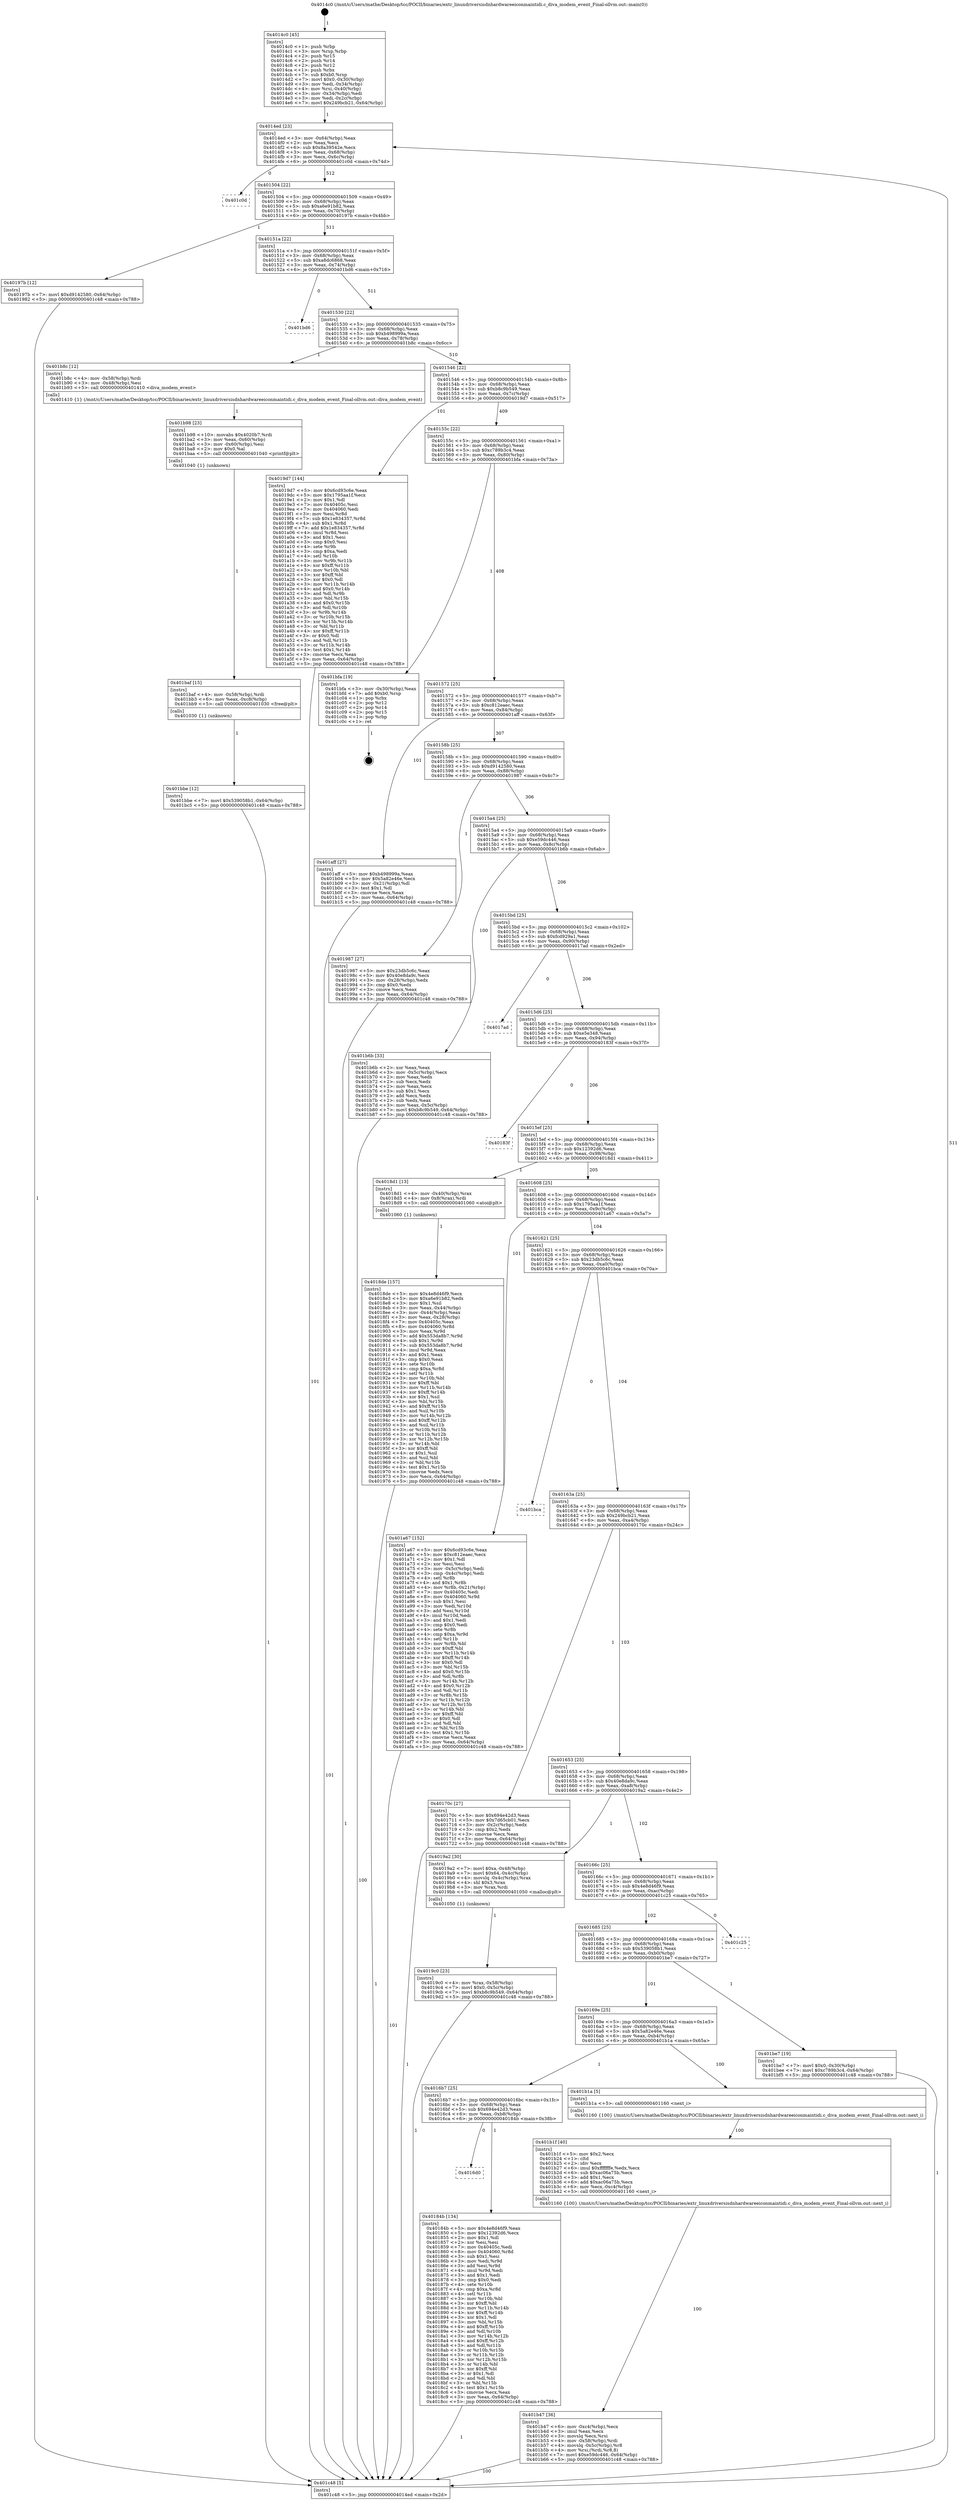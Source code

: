 digraph "0x4014c0" {
  label = "0x4014c0 (/mnt/c/Users/mathe/Desktop/tcc/POCII/binaries/extr_linuxdriversisdnhardwareeiconmaintidi.c_diva_modem_event_Final-ollvm.out::main(0))"
  labelloc = "t"
  node[shape=record]

  Entry [label="",width=0.3,height=0.3,shape=circle,fillcolor=black,style=filled]
  "0x4014ed" [label="{
     0x4014ed [23]\l
     | [instrs]\l
     &nbsp;&nbsp;0x4014ed \<+3\>: mov -0x64(%rbp),%eax\l
     &nbsp;&nbsp;0x4014f0 \<+2\>: mov %eax,%ecx\l
     &nbsp;&nbsp;0x4014f2 \<+6\>: sub $0x8a39542e,%ecx\l
     &nbsp;&nbsp;0x4014f8 \<+3\>: mov %eax,-0x68(%rbp)\l
     &nbsp;&nbsp;0x4014fb \<+3\>: mov %ecx,-0x6c(%rbp)\l
     &nbsp;&nbsp;0x4014fe \<+6\>: je 0000000000401c0d \<main+0x74d\>\l
  }"]
  "0x401c0d" [label="{
     0x401c0d\l
  }", style=dashed]
  "0x401504" [label="{
     0x401504 [22]\l
     | [instrs]\l
     &nbsp;&nbsp;0x401504 \<+5\>: jmp 0000000000401509 \<main+0x49\>\l
     &nbsp;&nbsp;0x401509 \<+3\>: mov -0x68(%rbp),%eax\l
     &nbsp;&nbsp;0x40150c \<+5\>: sub $0xa6e91b82,%eax\l
     &nbsp;&nbsp;0x401511 \<+3\>: mov %eax,-0x70(%rbp)\l
     &nbsp;&nbsp;0x401514 \<+6\>: je 000000000040197b \<main+0x4bb\>\l
  }"]
  Exit [label="",width=0.3,height=0.3,shape=circle,fillcolor=black,style=filled,peripheries=2]
  "0x40197b" [label="{
     0x40197b [12]\l
     | [instrs]\l
     &nbsp;&nbsp;0x40197b \<+7\>: movl $0xd9142580,-0x64(%rbp)\l
     &nbsp;&nbsp;0x401982 \<+5\>: jmp 0000000000401c48 \<main+0x788\>\l
  }"]
  "0x40151a" [label="{
     0x40151a [22]\l
     | [instrs]\l
     &nbsp;&nbsp;0x40151a \<+5\>: jmp 000000000040151f \<main+0x5f\>\l
     &nbsp;&nbsp;0x40151f \<+3\>: mov -0x68(%rbp),%eax\l
     &nbsp;&nbsp;0x401522 \<+5\>: sub $0xa8dc6868,%eax\l
     &nbsp;&nbsp;0x401527 \<+3\>: mov %eax,-0x74(%rbp)\l
     &nbsp;&nbsp;0x40152a \<+6\>: je 0000000000401bd6 \<main+0x716\>\l
  }"]
  "0x401bbe" [label="{
     0x401bbe [12]\l
     | [instrs]\l
     &nbsp;&nbsp;0x401bbe \<+7\>: movl $0x539058b1,-0x64(%rbp)\l
     &nbsp;&nbsp;0x401bc5 \<+5\>: jmp 0000000000401c48 \<main+0x788\>\l
  }"]
  "0x401bd6" [label="{
     0x401bd6\l
  }", style=dashed]
  "0x401530" [label="{
     0x401530 [22]\l
     | [instrs]\l
     &nbsp;&nbsp;0x401530 \<+5\>: jmp 0000000000401535 \<main+0x75\>\l
     &nbsp;&nbsp;0x401535 \<+3\>: mov -0x68(%rbp),%eax\l
     &nbsp;&nbsp;0x401538 \<+5\>: sub $0xb498999a,%eax\l
     &nbsp;&nbsp;0x40153d \<+3\>: mov %eax,-0x78(%rbp)\l
     &nbsp;&nbsp;0x401540 \<+6\>: je 0000000000401b8c \<main+0x6cc\>\l
  }"]
  "0x401baf" [label="{
     0x401baf [15]\l
     | [instrs]\l
     &nbsp;&nbsp;0x401baf \<+4\>: mov -0x58(%rbp),%rdi\l
     &nbsp;&nbsp;0x401bb3 \<+6\>: mov %eax,-0xc8(%rbp)\l
     &nbsp;&nbsp;0x401bb9 \<+5\>: call 0000000000401030 \<free@plt\>\l
     | [calls]\l
     &nbsp;&nbsp;0x401030 \{1\} (unknown)\l
  }"]
  "0x401b8c" [label="{
     0x401b8c [12]\l
     | [instrs]\l
     &nbsp;&nbsp;0x401b8c \<+4\>: mov -0x58(%rbp),%rdi\l
     &nbsp;&nbsp;0x401b90 \<+3\>: mov -0x48(%rbp),%esi\l
     &nbsp;&nbsp;0x401b93 \<+5\>: call 0000000000401410 \<diva_modem_event\>\l
     | [calls]\l
     &nbsp;&nbsp;0x401410 \{1\} (/mnt/c/Users/mathe/Desktop/tcc/POCII/binaries/extr_linuxdriversisdnhardwareeiconmaintidi.c_diva_modem_event_Final-ollvm.out::diva_modem_event)\l
  }"]
  "0x401546" [label="{
     0x401546 [22]\l
     | [instrs]\l
     &nbsp;&nbsp;0x401546 \<+5\>: jmp 000000000040154b \<main+0x8b\>\l
     &nbsp;&nbsp;0x40154b \<+3\>: mov -0x68(%rbp),%eax\l
     &nbsp;&nbsp;0x40154e \<+5\>: sub $0xb8c9b549,%eax\l
     &nbsp;&nbsp;0x401553 \<+3\>: mov %eax,-0x7c(%rbp)\l
     &nbsp;&nbsp;0x401556 \<+6\>: je 00000000004019d7 \<main+0x517\>\l
  }"]
  "0x401b98" [label="{
     0x401b98 [23]\l
     | [instrs]\l
     &nbsp;&nbsp;0x401b98 \<+10\>: movabs $0x4020b7,%rdi\l
     &nbsp;&nbsp;0x401ba2 \<+3\>: mov %eax,-0x60(%rbp)\l
     &nbsp;&nbsp;0x401ba5 \<+3\>: mov -0x60(%rbp),%esi\l
     &nbsp;&nbsp;0x401ba8 \<+2\>: mov $0x0,%al\l
     &nbsp;&nbsp;0x401baa \<+5\>: call 0000000000401040 \<printf@plt\>\l
     | [calls]\l
     &nbsp;&nbsp;0x401040 \{1\} (unknown)\l
  }"]
  "0x4019d7" [label="{
     0x4019d7 [144]\l
     | [instrs]\l
     &nbsp;&nbsp;0x4019d7 \<+5\>: mov $0x6cd93c6e,%eax\l
     &nbsp;&nbsp;0x4019dc \<+5\>: mov $0x1795aa1f,%ecx\l
     &nbsp;&nbsp;0x4019e1 \<+2\>: mov $0x1,%dl\l
     &nbsp;&nbsp;0x4019e3 \<+7\>: mov 0x40405c,%esi\l
     &nbsp;&nbsp;0x4019ea \<+7\>: mov 0x404060,%edi\l
     &nbsp;&nbsp;0x4019f1 \<+3\>: mov %esi,%r8d\l
     &nbsp;&nbsp;0x4019f4 \<+7\>: sub $0x1e834357,%r8d\l
     &nbsp;&nbsp;0x4019fb \<+4\>: sub $0x1,%r8d\l
     &nbsp;&nbsp;0x4019ff \<+7\>: add $0x1e834357,%r8d\l
     &nbsp;&nbsp;0x401a06 \<+4\>: imul %r8d,%esi\l
     &nbsp;&nbsp;0x401a0a \<+3\>: and $0x1,%esi\l
     &nbsp;&nbsp;0x401a0d \<+3\>: cmp $0x0,%esi\l
     &nbsp;&nbsp;0x401a10 \<+4\>: sete %r9b\l
     &nbsp;&nbsp;0x401a14 \<+3\>: cmp $0xa,%edi\l
     &nbsp;&nbsp;0x401a17 \<+4\>: setl %r10b\l
     &nbsp;&nbsp;0x401a1b \<+3\>: mov %r9b,%r11b\l
     &nbsp;&nbsp;0x401a1e \<+4\>: xor $0xff,%r11b\l
     &nbsp;&nbsp;0x401a22 \<+3\>: mov %r10b,%bl\l
     &nbsp;&nbsp;0x401a25 \<+3\>: xor $0xff,%bl\l
     &nbsp;&nbsp;0x401a28 \<+3\>: xor $0x0,%dl\l
     &nbsp;&nbsp;0x401a2b \<+3\>: mov %r11b,%r14b\l
     &nbsp;&nbsp;0x401a2e \<+4\>: and $0x0,%r14b\l
     &nbsp;&nbsp;0x401a32 \<+3\>: and %dl,%r9b\l
     &nbsp;&nbsp;0x401a35 \<+3\>: mov %bl,%r15b\l
     &nbsp;&nbsp;0x401a38 \<+4\>: and $0x0,%r15b\l
     &nbsp;&nbsp;0x401a3c \<+3\>: and %dl,%r10b\l
     &nbsp;&nbsp;0x401a3f \<+3\>: or %r9b,%r14b\l
     &nbsp;&nbsp;0x401a42 \<+3\>: or %r10b,%r15b\l
     &nbsp;&nbsp;0x401a45 \<+3\>: xor %r15b,%r14b\l
     &nbsp;&nbsp;0x401a48 \<+3\>: or %bl,%r11b\l
     &nbsp;&nbsp;0x401a4b \<+4\>: xor $0xff,%r11b\l
     &nbsp;&nbsp;0x401a4f \<+3\>: or $0x0,%dl\l
     &nbsp;&nbsp;0x401a52 \<+3\>: and %dl,%r11b\l
     &nbsp;&nbsp;0x401a55 \<+3\>: or %r11b,%r14b\l
     &nbsp;&nbsp;0x401a58 \<+4\>: test $0x1,%r14b\l
     &nbsp;&nbsp;0x401a5c \<+3\>: cmovne %ecx,%eax\l
     &nbsp;&nbsp;0x401a5f \<+3\>: mov %eax,-0x64(%rbp)\l
     &nbsp;&nbsp;0x401a62 \<+5\>: jmp 0000000000401c48 \<main+0x788\>\l
  }"]
  "0x40155c" [label="{
     0x40155c [22]\l
     | [instrs]\l
     &nbsp;&nbsp;0x40155c \<+5\>: jmp 0000000000401561 \<main+0xa1\>\l
     &nbsp;&nbsp;0x401561 \<+3\>: mov -0x68(%rbp),%eax\l
     &nbsp;&nbsp;0x401564 \<+5\>: sub $0xc789b3c4,%eax\l
     &nbsp;&nbsp;0x401569 \<+3\>: mov %eax,-0x80(%rbp)\l
     &nbsp;&nbsp;0x40156c \<+6\>: je 0000000000401bfa \<main+0x73a\>\l
  }"]
  "0x401b47" [label="{
     0x401b47 [36]\l
     | [instrs]\l
     &nbsp;&nbsp;0x401b47 \<+6\>: mov -0xc4(%rbp),%ecx\l
     &nbsp;&nbsp;0x401b4d \<+3\>: imul %eax,%ecx\l
     &nbsp;&nbsp;0x401b50 \<+3\>: movslq %ecx,%rsi\l
     &nbsp;&nbsp;0x401b53 \<+4\>: mov -0x58(%rbp),%rdi\l
     &nbsp;&nbsp;0x401b57 \<+4\>: movslq -0x5c(%rbp),%r8\l
     &nbsp;&nbsp;0x401b5b \<+4\>: mov %rsi,(%rdi,%r8,8)\l
     &nbsp;&nbsp;0x401b5f \<+7\>: movl $0xe59dc446,-0x64(%rbp)\l
     &nbsp;&nbsp;0x401b66 \<+5\>: jmp 0000000000401c48 \<main+0x788\>\l
  }"]
  "0x401bfa" [label="{
     0x401bfa [19]\l
     | [instrs]\l
     &nbsp;&nbsp;0x401bfa \<+3\>: mov -0x30(%rbp),%eax\l
     &nbsp;&nbsp;0x401bfd \<+7\>: add $0xb0,%rsp\l
     &nbsp;&nbsp;0x401c04 \<+1\>: pop %rbx\l
     &nbsp;&nbsp;0x401c05 \<+2\>: pop %r12\l
     &nbsp;&nbsp;0x401c07 \<+2\>: pop %r14\l
     &nbsp;&nbsp;0x401c09 \<+2\>: pop %r15\l
     &nbsp;&nbsp;0x401c0b \<+1\>: pop %rbp\l
     &nbsp;&nbsp;0x401c0c \<+1\>: ret\l
  }"]
  "0x401572" [label="{
     0x401572 [25]\l
     | [instrs]\l
     &nbsp;&nbsp;0x401572 \<+5\>: jmp 0000000000401577 \<main+0xb7\>\l
     &nbsp;&nbsp;0x401577 \<+3\>: mov -0x68(%rbp),%eax\l
     &nbsp;&nbsp;0x40157a \<+5\>: sub $0xc812eaec,%eax\l
     &nbsp;&nbsp;0x40157f \<+6\>: mov %eax,-0x84(%rbp)\l
     &nbsp;&nbsp;0x401585 \<+6\>: je 0000000000401aff \<main+0x63f\>\l
  }"]
  "0x401b1f" [label="{
     0x401b1f [40]\l
     | [instrs]\l
     &nbsp;&nbsp;0x401b1f \<+5\>: mov $0x2,%ecx\l
     &nbsp;&nbsp;0x401b24 \<+1\>: cltd\l
     &nbsp;&nbsp;0x401b25 \<+2\>: idiv %ecx\l
     &nbsp;&nbsp;0x401b27 \<+6\>: imul $0xfffffffe,%edx,%ecx\l
     &nbsp;&nbsp;0x401b2d \<+6\>: sub $0xac06a75b,%ecx\l
     &nbsp;&nbsp;0x401b33 \<+3\>: add $0x1,%ecx\l
     &nbsp;&nbsp;0x401b36 \<+6\>: add $0xac06a75b,%ecx\l
     &nbsp;&nbsp;0x401b3c \<+6\>: mov %ecx,-0xc4(%rbp)\l
     &nbsp;&nbsp;0x401b42 \<+5\>: call 0000000000401160 \<next_i\>\l
     | [calls]\l
     &nbsp;&nbsp;0x401160 \{100\} (/mnt/c/Users/mathe/Desktop/tcc/POCII/binaries/extr_linuxdriversisdnhardwareeiconmaintidi.c_diva_modem_event_Final-ollvm.out::next_i)\l
  }"]
  "0x401aff" [label="{
     0x401aff [27]\l
     | [instrs]\l
     &nbsp;&nbsp;0x401aff \<+5\>: mov $0xb498999a,%eax\l
     &nbsp;&nbsp;0x401b04 \<+5\>: mov $0x5a82e46e,%ecx\l
     &nbsp;&nbsp;0x401b09 \<+3\>: mov -0x21(%rbp),%dl\l
     &nbsp;&nbsp;0x401b0c \<+3\>: test $0x1,%dl\l
     &nbsp;&nbsp;0x401b0f \<+3\>: cmovne %ecx,%eax\l
     &nbsp;&nbsp;0x401b12 \<+3\>: mov %eax,-0x64(%rbp)\l
     &nbsp;&nbsp;0x401b15 \<+5\>: jmp 0000000000401c48 \<main+0x788\>\l
  }"]
  "0x40158b" [label="{
     0x40158b [25]\l
     | [instrs]\l
     &nbsp;&nbsp;0x40158b \<+5\>: jmp 0000000000401590 \<main+0xd0\>\l
     &nbsp;&nbsp;0x401590 \<+3\>: mov -0x68(%rbp),%eax\l
     &nbsp;&nbsp;0x401593 \<+5\>: sub $0xd9142580,%eax\l
     &nbsp;&nbsp;0x401598 \<+6\>: mov %eax,-0x88(%rbp)\l
     &nbsp;&nbsp;0x40159e \<+6\>: je 0000000000401987 \<main+0x4c7\>\l
  }"]
  "0x4019c0" [label="{
     0x4019c0 [23]\l
     | [instrs]\l
     &nbsp;&nbsp;0x4019c0 \<+4\>: mov %rax,-0x58(%rbp)\l
     &nbsp;&nbsp;0x4019c4 \<+7\>: movl $0x0,-0x5c(%rbp)\l
     &nbsp;&nbsp;0x4019cb \<+7\>: movl $0xb8c9b549,-0x64(%rbp)\l
     &nbsp;&nbsp;0x4019d2 \<+5\>: jmp 0000000000401c48 \<main+0x788\>\l
  }"]
  "0x401987" [label="{
     0x401987 [27]\l
     | [instrs]\l
     &nbsp;&nbsp;0x401987 \<+5\>: mov $0x23db5c6c,%eax\l
     &nbsp;&nbsp;0x40198c \<+5\>: mov $0x40e8da9c,%ecx\l
     &nbsp;&nbsp;0x401991 \<+3\>: mov -0x28(%rbp),%edx\l
     &nbsp;&nbsp;0x401994 \<+3\>: cmp $0x0,%edx\l
     &nbsp;&nbsp;0x401997 \<+3\>: cmove %ecx,%eax\l
     &nbsp;&nbsp;0x40199a \<+3\>: mov %eax,-0x64(%rbp)\l
     &nbsp;&nbsp;0x40199d \<+5\>: jmp 0000000000401c48 \<main+0x788\>\l
  }"]
  "0x4015a4" [label="{
     0x4015a4 [25]\l
     | [instrs]\l
     &nbsp;&nbsp;0x4015a4 \<+5\>: jmp 00000000004015a9 \<main+0xe9\>\l
     &nbsp;&nbsp;0x4015a9 \<+3\>: mov -0x68(%rbp),%eax\l
     &nbsp;&nbsp;0x4015ac \<+5\>: sub $0xe59dc446,%eax\l
     &nbsp;&nbsp;0x4015b1 \<+6\>: mov %eax,-0x8c(%rbp)\l
     &nbsp;&nbsp;0x4015b7 \<+6\>: je 0000000000401b6b \<main+0x6ab\>\l
  }"]
  "0x4018de" [label="{
     0x4018de [157]\l
     | [instrs]\l
     &nbsp;&nbsp;0x4018de \<+5\>: mov $0x4e8d46f9,%ecx\l
     &nbsp;&nbsp;0x4018e3 \<+5\>: mov $0xa6e91b82,%edx\l
     &nbsp;&nbsp;0x4018e8 \<+3\>: mov $0x1,%sil\l
     &nbsp;&nbsp;0x4018eb \<+3\>: mov %eax,-0x44(%rbp)\l
     &nbsp;&nbsp;0x4018ee \<+3\>: mov -0x44(%rbp),%eax\l
     &nbsp;&nbsp;0x4018f1 \<+3\>: mov %eax,-0x28(%rbp)\l
     &nbsp;&nbsp;0x4018f4 \<+7\>: mov 0x40405c,%eax\l
     &nbsp;&nbsp;0x4018fb \<+8\>: mov 0x404060,%r8d\l
     &nbsp;&nbsp;0x401903 \<+3\>: mov %eax,%r9d\l
     &nbsp;&nbsp;0x401906 \<+7\>: add $0x553da8b7,%r9d\l
     &nbsp;&nbsp;0x40190d \<+4\>: sub $0x1,%r9d\l
     &nbsp;&nbsp;0x401911 \<+7\>: sub $0x553da8b7,%r9d\l
     &nbsp;&nbsp;0x401918 \<+4\>: imul %r9d,%eax\l
     &nbsp;&nbsp;0x40191c \<+3\>: and $0x1,%eax\l
     &nbsp;&nbsp;0x40191f \<+3\>: cmp $0x0,%eax\l
     &nbsp;&nbsp;0x401922 \<+4\>: sete %r10b\l
     &nbsp;&nbsp;0x401926 \<+4\>: cmp $0xa,%r8d\l
     &nbsp;&nbsp;0x40192a \<+4\>: setl %r11b\l
     &nbsp;&nbsp;0x40192e \<+3\>: mov %r10b,%bl\l
     &nbsp;&nbsp;0x401931 \<+3\>: xor $0xff,%bl\l
     &nbsp;&nbsp;0x401934 \<+3\>: mov %r11b,%r14b\l
     &nbsp;&nbsp;0x401937 \<+4\>: xor $0xff,%r14b\l
     &nbsp;&nbsp;0x40193b \<+4\>: xor $0x1,%sil\l
     &nbsp;&nbsp;0x40193f \<+3\>: mov %bl,%r15b\l
     &nbsp;&nbsp;0x401942 \<+4\>: and $0xff,%r15b\l
     &nbsp;&nbsp;0x401946 \<+3\>: and %sil,%r10b\l
     &nbsp;&nbsp;0x401949 \<+3\>: mov %r14b,%r12b\l
     &nbsp;&nbsp;0x40194c \<+4\>: and $0xff,%r12b\l
     &nbsp;&nbsp;0x401950 \<+3\>: and %sil,%r11b\l
     &nbsp;&nbsp;0x401953 \<+3\>: or %r10b,%r15b\l
     &nbsp;&nbsp;0x401956 \<+3\>: or %r11b,%r12b\l
     &nbsp;&nbsp;0x401959 \<+3\>: xor %r12b,%r15b\l
     &nbsp;&nbsp;0x40195c \<+3\>: or %r14b,%bl\l
     &nbsp;&nbsp;0x40195f \<+3\>: xor $0xff,%bl\l
     &nbsp;&nbsp;0x401962 \<+4\>: or $0x1,%sil\l
     &nbsp;&nbsp;0x401966 \<+3\>: and %sil,%bl\l
     &nbsp;&nbsp;0x401969 \<+3\>: or %bl,%r15b\l
     &nbsp;&nbsp;0x40196c \<+4\>: test $0x1,%r15b\l
     &nbsp;&nbsp;0x401970 \<+3\>: cmovne %edx,%ecx\l
     &nbsp;&nbsp;0x401973 \<+3\>: mov %ecx,-0x64(%rbp)\l
     &nbsp;&nbsp;0x401976 \<+5\>: jmp 0000000000401c48 \<main+0x788\>\l
  }"]
  "0x401b6b" [label="{
     0x401b6b [33]\l
     | [instrs]\l
     &nbsp;&nbsp;0x401b6b \<+2\>: xor %eax,%eax\l
     &nbsp;&nbsp;0x401b6d \<+3\>: mov -0x5c(%rbp),%ecx\l
     &nbsp;&nbsp;0x401b70 \<+2\>: mov %eax,%edx\l
     &nbsp;&nbsp;0x401b72 \<+2\>: sub %ecx,%edx\l
     &nbsp;&nbsp;0x401b74 \<+2\>: mov %eax,%ecx\l
     &nbsp;&nbsp;0x401b76 \<+3\>: sub $0x1,%ecx\l
     &nbsp;&nbsp;0x401b79 \<+2\>: add %ecx,%edx\l
     &nbsp;&nbsp;0x401b7b \<+2\>: sub %edx,%eax\l
     &nbsp;&nbsp;0x401b7d \<+3\>: mov %eax,-0x5c(%rbp)\l
     &nbsp;&nbsp;0x401b80 \<+7\>: movl $0xb8c9b549,-0x64(%rbp)\l
     &nbsp;&nbsp;0x401b87 \<+5\>: jmp 0000000000401c48 \<main+0x788\>\l
  }"]
  "0x4015bd" [label="{
     0x4015bd [25]\l
     | [instrs]\l
     &nbsp;&nbsp;0x4015bd \<+5\>: jmp 00000000004015c2 \<main+0x102\>\l
     &nbsp;&nbsp;0x4015c2 \<+3\>: mov -0x68(%rbp),%eax\l
     &nbsp;&nbsp;0x4015c5 \<+5\>: sub $0xfcd929a1,%eax\l
     &nbsp;&nbsp;0x4015ca \<+6\>: mov %eax,-0x90(%rbp)\l
     &nbsp;&nbsp;0x4015d0 \<+6\>: je 00000000004017ad \<main+0x2ed\>\l
  }"]
  "0x4016d0" [label="{
     0x4016d0\l
  }", style=dashed]
  "0x4017ad" [label="{
     0x4017ad\l
  }", style=dashed]
  "0x4015d6" [label="{
     0x4015d6 [25]\l
     | [instrs]\l
     &nbsp;&nbsp;0x4015d6 \<+5\>: jmp 00000000004015db \<main+0x11b\>\l
     &nbsp;&nbsp;0x4015db \<+3\>: mov -0x68(%rbp),%eax\l
     &nbsp;&nbsp;0x4015de \<+5\>: sub $0xe5e348,%eax\l
     &nbsp;&nbsp;0x4015e3 \<+6\>: mov %eax,-0x94(%rbp)\l
     &nbsp;&nbsp;0x4015e9 \<+6\>: je 000000000040183f \<main+0x37f\>\l
  }"]
  "0x40184b" [label="{
     0x40184b [134]\l
     | [instrs]\l
     &nbsp;&nbsp;0x40184b \<+5\>: mov $0x4e8d46f9,%eax\l
     &nbsp;&nbsp;0x401850 \<+5\>: mov $0x12392d6,%ecx\l
     &nbsp;&nbsp;0x401855 \<+2\>: mov $0x1,%dl\l
     &nbsp;&nbsp;0x401857 \<+2\>: xor %esi,%esi\l
     &nbsp;&nbsp;0x401859 \<+7\>: mov 0x40405c,%edi\l
     &nbsp;&nbsp;0x401860 \<+8\>: mov 0x404060,%r8d\l
     &nbsp;&nbsp;0x401868 \<+3\>: sub $0x1,%esi\l
     &nbsp;&nbsp;0x40186b \<+3\>: mov %edi,%r9d\l
     &nbsp;&nbsp;0x40186e \<+3\>: add %esi,%r9d\l
     &nbsp;&nbsp;0x401871 \<+4\>: imul %r9d,%edi\l
     &nbsp;&nbsp;0x401875 \<+3\>: and $0x1,%edi\l
     &nbsp;&nbsp;0x401878 \<+3\>: cmp $0x0,%edi\l
     &nbsp;&nbsp;0x40187b \<+4\>: sete %r10b\l
     &nbsp;&nbsp;0x40187f \<+4\>: cmp $0xa,%r8d\l
     &nbsp;&nbsp;0x401883 \<+4\>: setl %r11b\l
     &nbsp;&nbsp;0x401887 \<+3\>: mov %r10b,%bl\l
     &nbsp;&nbsp;0x40188a \<+3\>: xor $0xff,%bl\l
     &nbsp;&nbsp;0x40188d \<+3\>: mov %r11b,%r14b\l
     &nbsp;&nbsp;0x401890 \<+4\>: xor $0xff,%r14b\l
     &nbsp;&nbsp;0x401894 \<+3\>: xor $0x1,%dl\l
     &nbsp;&nbsp;0x401897 \<+3\>: mov %bl,%r15b\l
     &nbsp;&nbsp;0x40189a \<+4\>: and $0xff,%r15b\l
     &nbsp;&nbsp;0x40189e \<+3\>: and %dl,%r10b\l
     &nbsp;&nbsp;0x4018a1 \<+3\>: mov %r14b,%r12b\l
     &nbsp;&nbsp;0x4018a4 \<+4\>: and $0xff,%r12b\l
     &nbsp;&nbsp;0x4018a8 \<+3\>: and %dl,%r11b\l
     &nbsp;&nbsp;0x4018ab \<+3\>: or %r10b,%r15b\l
     &nbsp;&nbsp;0x4018ae \<+3\>: or %r11b,%r12b\l
     &nbsp;&nbsp;0x4018b1 \<+3\>: xor %r12b,%r15b\l
     &nbsp;&nbsp;0x4018b4 \<+3\>: or %r14b,%bl\l
     &nbsp;&nbsp;0x4018b7 \<+3\>: xor $0xff,%bl\l
     &nbsp;&nbsp;0x4018ba \<+3\>: or $0x1,%dl\l
     &nbsp;&nbsp;0x4018bd \<+2\>: and %dl,%bl\l
     &nbsp;&nbsp;0x4018bf \<+3\>: or %bl,%r15b\l
     &nbsp;&nbsp;0x4018c2 \<+4\>: test $0x1,%r15b\l
     &nbsp;&nbsp;0x4018c6 \<+3\>: cmovne %ecx,%eax\l
     &nbsp;&nbsp;0x4018c9 \<+3\>: mov %eax,-0x64(%rbp)\l
     &nbsp;&nbsp;0x4018cc \<+5\>: jmp 0000000000401c48 \<main+0x788\>\l
  }"]
  "0x40183f" [label="{
     0x40183f\l
  }", style=dashed]
  "0x4015ef" [label="{
     0x4015ef [25]\l
     | [instrs]\l
     &nbsp;&nbsp;0x4015ef \<+5\>: jmp 00000000004015f4 \<main+0x134\>\l
     &nbsp;&nbsp;0x4015f4 \<+3\>: mov -0x68(%rbp),%eax\l
     &nbsp;&nbsp;0x4015f7 \<+5\>: sub $0x12392d6,%eax\l
     &nbsp;&nbsp;0x4015fc \<+6\>: mov %eax,-0x98(%rbp)\l
     &nbsp;&nbsp;0x401602 \<+6\>: je 00000000004018d1 \<main+0x411\>\l
  }"]
  "0x4016b7" [label="{
     0x4016b7 [25]\l
     | [instrs]\l
     &nbsp;&nbsp;0x4016b7 \<+5\>: jmp 00000000004016bc \<main+0x1fc\>\l
     &nbsp;&nbsp;0x4016bc \<+3\>: mov -0x68(%rbp),%eax\l
     &nbsp;&nbsp;0x4016bf \<+5\>: sub $0x694e42d3,%eax\l
     &nbsp;&nbsp;0x4016c4 \<+6\>: mov %eax,-0xb8(%rbp)\l
     &nbsp;&nbsp;0x4016ca \<+6\>: je 000000000040184b \<main+0x38b\>\l
  }"]
  "0x4018d1" [label="{
     0x4018d1 [13]\l
     | [instrs]\l
     &nbsp;&nbsp;0x4018d1 \<+4\>: mov -0x40(%rbp),%rax\l
     &nbsp;&nbsp;0x4018d5 \<+4\>: mov 0x8(%rax),%rdi\l
     &nbsp;&nbsp;0x4018d9 \<+5\>: call 0000000000401060 \<atoi@plt\>\l
     | [calls]\l
     &nbsp;&nbsp;0x401060 \{1\} (unknown)\l
  }"]
  "0x401608" [label="{
     0x401608 [25]\l
     | [instrs]\l
     &nbsp;&nbsp;0x401608 \<+5\>: jmp 000000000040160d \<main+0x14d\>\l
     &nbsp;&nbsp;0x40160d \<+3\>: mov -0x68(%rbp),%eax\l
     &nbsp;&nbsp;0x401610 \<+5\>: sub $0x1795aa1f,%eax\l
     &nbsp;&nbsp;0x401615 \<+6\>: mov %eax,-0x9c(%rbp)\l
     &nbsp;&nbsp;0x40161b \<+6\>: je 0000000000401a67 \<main+0x5a7\>\l
  }"]
  "0x401b1a" [label="{
     0x401b1a [5]\l
     | [instrs]\l
     &nbsp;&nbsp;0x401b1a \<+5\>: call 0000000000401160 \<next_i\>\l
     | [calls]\l
     &nbsp;&nbsp;0x401160 \{100\} (/mnt/c/Users/mathe/Desktop/tcc/POCII/binaries/extr_linuxdriversisdnhardwareeiconmaintidi.c_diva_modem_event_Final-ollvm.out::next_i)\l
  }"]
  "0x401a67" [label="{
     0x401a67 [152]\l
     | [instrs]\l
     &nbsp;&nbsp;0x401a67 \<+5\>: mov $0x6cd93c6e,%eax\l
     &nbsp;&nbsp;0x401a6c \<+5\>: mov $0xc812eaec,%ecx\l
     &nbsp;&nbsp;0x401a71 \<+2\>: mov $0x1,%dl\l
     &nbsp;&nbsp;0x401a73 \<+2\>: xor %esi,%esi\l
     &nbsp;&nbsp;0x401a75 \<+3\>: mov -0x5c(%rbp),%edi\l
     &nbsp;&nbsp;0x401a78 \<+3\>: cmp -0x4c(%rbp),%edi\l
     &nbsp;&nbsp;0x401a7b \<+4\>: setl %r8b\l
     &nbsp;&nbsp;0x401a7f \<+4\>: and $0x1,%r8b\l
     &nbsp;&nbsp;0x401a83 \<+4\>: mov %r8b,-0x21(%rbp)\l
     &nbsp;&nbsp;0x401a87 \<+7\>: mov 0x40405c,%edi\l
     &nbsp;&nbsp;0x401a8e \<+8\>: mov 0x404060,%r9d\l
     &nbsp;&nbsp;0x401a96 \<+3\>: sub $0x1,%esi\l
     &nbsp;&nbsp;0x401a99 \<+3\>: mov %edi,%r10d\l
     &nbsp;&nbsp;0x401a9c \<+3\>: add %esi,%r10d\l
     &nbsp;&nbsp;0x401a9f \<+4\>: imul %r10d,%edi\l
     &nbsp;&nbsp;0x401aa3 \<+3\>: and $0x1,%edi\l
     &nbsp;&nbsp;0x401aa6 \<+3\>: cmp $0x0,%edi\l
     &nbsp;&nbsp;0x401aa9 \<+4\>: sete %r8b\l
     &nbsp;&nbsp;0x401aad \<+4\>: cmp $0xa,%r9d\l
     &nbsp;&nbsp;0x401ab1 \<+4\>: setl %r11b\l
     &nbsp;&nbsp;0x401ab5 \<+3\>: mov %r8b,%bl\l
     &nbsp;&nbsp;0x401ab8 \<+3\>: xor $0xff,%bl\l
     &nbsp;&nbsp;0x401abb \<+3\>: mov %r11b,%r14b\l
     &nbsp;&nbsp;0x401abe \<+4\>: xor $0xff,%r14b\l
     &nbsp;&nbsp;0x401ac2 \<+3\>: xor $0x0,%dl\l
     &nbsp;&nbsp;0x401ac5 \<+3\>: mov %bl,%r15b\l
     &nbsp;&nbsp;0x401ac8 \<+4\>: and $0x0,%r15b\l
     &nbsp;&nbsp;0x401acc \<+3\>: and %dl,%r8b\l
     &nbsp;&nbsp;0x401acf \<+3\>: mov %r14b,%r12b\l
     &nbsp;&nbsp;0x401ad2 \<+4\>: and $0x0,%r12b\l
     &nbsp;&nbsp;0x401ad6 \<+3\>: and %dl,%r11b\l
     &nbsp;&nbsp;0x401ad9 \<+3\>: or %r8b,%r15b\l
     &nbsp;&nbsp;0x401adc \<+3\>: or %r11b,%r12b\l
     &nbsp;&nbsp;0x401adf \<+3\>: xor %r12b,%r15b\l
     &nbsp;&nbsp;0x401ae2 \<+3\>: or %r14b,%bl\l
     &nbsp;&nbsp;0x401ae5 \<+3\>: xor $0xff,%bl\l
     &nbsp;&nbsp;0x401ae8 \<+3\>: or $0x0,%dl\l
     &nbsp;&nbsp;0x401aeb \<+2\>: and %dl,%bl\l
     &nbsp;&nbsp;0x401aed \<+3\>: or %bl,%r15b\l
     &nbsp;&nbsp;0x401af0 \<+4\>: test $0x1,%r15b\l
     &nbsp;&nbsp;0x401af4 \<+3\>: cmovne %ecx,%eax\l
     &nbsp;&nbsp;0x401af7 \<+3\>: mov %eax,-0x64(%rbp)\l
     &nbsp;&nbsp;0x401afa \<+5\>: jmp 0000000000401c48 \<main+0x788\>\l
  }"]
  "0x401621" [label="{
     0x401621 [25]\l
     | [instrs]\l
     &nbsp;&nbsp;0x401621 \<+5\>: jmp 0000000000401626 \<main+0x166\>\l
     &nbsp;&nbsp;0x401626 \<+3\>: mov -0x68(%rbp),%eax\l
     &nbsp;&nbsp;0x401629 \<+5\>: sub $0x23db5c6c,%eax\l
     &nbsp;&nbsp;0x40162e \<+6\>: mov %eax,-0xa0(%rbp)\l
     &nbsp;&nbsp;0x401634 \<+6\>: je 0000000000401bca \<main+0x70a\>\l
  }"]
  "0x40169e" [label="{
     0x40169e [25]\l
     | [instrs]\l
     &nbsp;&nbsp;0x40169e \<+5\>: jmp 00000000004016a3 \<main+0x1e3\>\l
     &nbsp;&nbsp;0x4016a3 \<+3\>: mov -0x68(%rbp),%eax\l
     &nbsp;&nbsp;0x4016a6 \<+5\>: sub $0x5a82e46e,%eax\l
     &nbsp;&nbsp;0x4016ab \<+6\>: mov %eax,-0xb4(%rbp)\l
     &nbsp;&nbsp;0x4016b1 \<+6\>: je 0000000000401b1a \<main+0x65a\>\l
  }"]
  "0x401bca" [label="{
     0x401bca\l
  }", style=dashed]
  "0x40163a" [label="{
     0x40163a [25]\l
     | [instrs]\l
     &nbsp;&nbsp;0x40163a \<+5\>: jmp 000000000040163f \<main+0x17f\>\l
     &nbsp;&nbsp;0x40163f \<+3\>: mov -0x68(%rbp),%eax\l
     &nbsp;&nbsp;0x401642 \<+5\>: sub $0x249bcb21,%eax\l
     &nbsp;&nbsp;0x401647 \<+6\>: mov %eax,-0xa4(%rbp)\l
     &nbsp;&nbsp;0x40164d \<+6\>: je 000000000040170c \<main+0x24c\>\l
  }"]
  "0x401be7" [label="{
     0x401be7 [19]\l
     | [instrs]\l
     &nbsp;&nbsp;0x401be7 \<+7\>: movl $0x0,-0x30(%rbp)\l
     &nbsp;&nbsp;0x401bee \<+7\>: movl $0xc789b3c4,-0x64(%rbp)\l
     &nbsp;&nbsp;0x401bf5 \<+5\>: jmp 0000000000401c48 \<main+0x788\>\l
  }"]
  "0x40170c" [label="{
     0x40170c [27]\l
     | [instrs]\l
     &nbsp;&nbsp;0x40170c \<+5\>: mov $0x694e42d3,%eax\l
     &nbsp;&nbsp;0x401711 \<+5\>: mov $0x7d65cb01,%ecx\l
     &nbsp;&nbsp;0x401716 \<+3\>: mov -0x2c(%rbp),%edx\l
     &nbsp;&nbsp;0x401719 \<+3\>: cmp $0x2,%edx\l
     &nbsp;&nbsp;0x40171c \<+3\>: cmovne %ecx,%eax\l
     &nbsp;&nbsp;0x40171f \<+3\>: mov %eax,-0x64(%rbp)\l
     &nbsp;&nbsp;0x401722 \<+5\>: jmp 0000000000401c48 \<main+0x788\>\l
  }"]
  "0x401653" [label="{
     0x401653 [25]\l
     | [instrs]\l
     &nbsp;&nbsp;0x401653 \<+5\>: jmp 0000000000401658 \<main+0x198\>\l
     &nbsp;&nbsp;0x401658 \<+3\>: mov -0x68(%rbp),%eax\l
     &nbsp;&nbsp;0x40165b \<+5\>: sub $0x40e8da9c,%eax\l
     &nbsp;&nbsp;0x401660 \<+6\>: mov %eax,-0xa8(%rbp)\l
     &nbsp;&nbsp;0x401666 \<+6\>: je 00000000004019a2 \<main+0x4e2\>\l
  }"]
  "0x401c48" [label="{
     0x401c48 [5]\l
     | [instrs]\l
     &nbsp;&nbsp;0x401c48 \<+5\>: jmp 00000000004014ed \<main+0x2d\>\l
  }"]
  "0x4014c0" [label="{
     0x4014c0 [45]\l
     | [instrs]\l
     &nbsp;&nbsp;0x4014c0 \<+1\>: push %rbp\l
     &nbsp;&nbsp;0x4014c1 \<+3\>: mov %rsp,%rbp\l
     &nbsp;&nbsp;0x4014c4 \<+2\>: push %r15\l
     &nbsp;&nbsp;0x4014c6 \<+2\>: push %r14\l
     &nbsp;&nbsp;0x4014c8 \<+2\>: push %r12\l
     &nbsp;&nbsp;0x4014ca \<+1\>: push %rbx\l
     &nbsp;&nbsp;0x4014cb \<+7\>: sub $0xb0,%rsp\l
     &nbsp;&nbsp;0x4014d2 \<+7\>: movl $0x0,-0x30(%rbp)\l
     &nbsp;&nbsp;0x4014d9 \<+3\>: mov %edi,-0x34(%rbp)\l
     &nbsp;&nbsp;0x4014dc \<+4\>: mov %rsi,-0x40(%rbp)\l
     &nbsp;&nbsp;0x4014e0 \<+3\>: mov -0x34(%rbp),%edi\l
     &nbsp;&nbsp;0x4014e3 \<+3\>: mov %edi,-0x2c(%rbp)\l
     &nbsp;&nbsp;0x4014e6 \<+7\>: movl $0x249bcb21,-0x64(%rbp)\l
  }"]
  "0x401685" [label="{
     0x401685 [25]\l
     | [instrs]\l
     &nbsp;&nbsp;0x401685 \<+5\>: jmp 000000000040168a \<main+0x1ca\>\l
     &nbsp;&nbsp;0x40168a \<+3\>: mov -0x68(%rbp),%eax\l
     &nbsp;&nbsp;0x40168d \<+5\>: sub $0x539058b1,%eax\l
     &nbsp;&nbsp;0x401692 \<+6\>: mov %eax,-0xb0(%rbp)\l
     &nbsp;&nbsp;0x401698 \<+6\>: je 0000000000401be7 \<main+0x727\>\l
  }"]
  "0x4019a2" [label="{
     0x4019a2 [30]\l
     | [instrs]\l
     &nbsp;&nbsp;0x4019a2 \<+7\>: movl $0xa,-0x48(%rbp)\l
     &nbsp;&nbsp;0x4019a9 \<+7\>: movl $0x64,-0x4c(%rbp)\l
     &nbsp;&nbsp;0x4019b0 \<+4\>: movslq -0x4c(%rbp),%rax\l
     &nbsp;&nbsp;0x4019b4 \<+4\>: shl $0x3,%rax\l
     &nbsp;&nbsp;0x4019b8 \<+3\>: mov %rax,%rdi\l
     &nbsp;&nbsp;0x4019bb \<+5\>: call 0000000000401050 \<malloc@plt\>\l
     | [calls]\l
     &nbsp;&nbsp;0x401050 \{1\} (unknown)\l
  }"]
  "0x40166c" [label="{
     0x40166c [25]\l
     | [instrs]\l
     &nbsp;&nbsp;0x40166c \<+5\>: jmp 0000000000401671 \<main+0x1b1\>\l
     &nbsp;&nbsp;0x401671 \<+3\>: mov -0x68(%rbp),%eax\l
     &nbsp;&nbsp;0x401674 \<+5\>: sub $0x4e8d46f9,%eax\l
     &nbsp;&nbsp;0x401679 \<+6\>: mov %eax,-0xac(%rbp)\l
     &nbsp;&nbsp;0x40167f \<+6\>: je 0000000000401c25 \<main+0x765\>\l
  }"]
  "0x401c25" [label="{
     0x401c25\l
  }", style=dashed]
  Entry -> "0x4014c0" [label=" 1"]
  "0x4014ed" -> "0x401c0d" [label=" 0"]
  "0x4014ed" -> "0x401504" [label=" 512"]
  "0x401bfa" -> Exit [label=" 1"]
  "0x401504" -> "0x40197b" [label=" 1"]
  "0x401504" -> "0x40151a" [label=" 511"]
  "0x401be7" -> "0x401c48" [label=" 1"]
  "0x40151a" -> "0x401bd6" [label=" 0"]
  "0x40151a" -> "0x401530" [label=" 511"]
  "0x401bbe" -> "0x401c48" [label=" 1"]
  "0x401530" -> "0x401b8c" [label=" 1"]
  "0x401530" -> "0x401546" [label=" 510"]
  "0x401baf" -> "0x401bbe" [label=" 1"]
  "0x401546" -> "0x4019d7" [label=" 101"]
  "0x401546" -> "0x40155c" [label=" 409"]
  "0x401b98" -> "0x401baf" [label=" 1"]
  "0x40155c" -> "0x401bfa" [label=" 1"]
  "0x40155c" -> "0x401572" [label=" 408"]
  "0x401b8c" -> "0x401b98" [label=" 1"]
  "0x401572" -> "0x401aff" [label=" 101"]
  "0x401572" -> "0x40158b" [label=" 307"]
  "0x401b6b" -> "0x401c48" [label=" 100"]
  "0x40158b" -> "0x401987" [label=" 1"]
  "0x40158b" -> "0x4015a4" [label=" 306"]
  "0x401b47" -> "0x401c48" [label=" 100"]
  "0x4015a4" -> "0x401b6b" [label=" 100"]
  "0x4015a4" -> "0x4015bd" [label=" 206"]
  "0x401b1f" -> "0x401b47" [label=" 100"]
  "0x4015bd" -> "0x4017ad" [label=" 0"]
  "0x4015bd" -> "0x4015d6" [label=" 206"]
  "0x401b1a" -> "0x401b1f" [label=" 100"]
  "0x4015d6" -> "0x40183f" [label=" 0"]
  "0x4015d6" -> "0x4015ef" [label=" 206"]
  "0x401aff" -> "0x401c48" [label=" 101"]
  "0x4015ef" -> "0x4018d1" [label=" 1"]
  "0x4015ef" -> "0x401608" [label=" 205"]
  "0x4019d7" -> "0x401c48" [label=" 101"]
  "0x401608" -> "0x401a67" [label=" 101"]
  "0x401608" -> "0x401621" [label=" 104"]
  "0x4019c0" -> "0x401c48" [label=" 1"]
  "0x401621" -> "0x401bca" [label=" 0"]
  "0x401621" -> "0x40163a" [label=" 104"]
  "0x401987" -> "0x401c48" [label=" 1"]
  "0x40163a" -> "0x40170c" [label=" 1"]
  "0x40163a" -> "0x401653" [label=" 103"]
  "0x40170c" -> "0x401c48" [label=" 1"]
  "0x4014c0" -> "0x4014ed" [label=" 1"]
  "0x401c48" -> "0x4014ed" [label=" 511"]
  "0x40197b" -> "0x401c48" [label=" 1"]
  "0x401653" -> "0x4019a2" [label=" 1"]
  "0x401653" -> "0x40166c" [label=" 102"]
  "0x4018d1" -> "0x4018de" [label=" 1"]
  "0x40166c" -> "0x401c25" [label=" 0"]
  "0x40166c" -> "0x401685" [label=" 102"]
  "0x4018de" -> "0x401c48" [label=" 1"]
  "0x401685" -> "0x401be7" [label=" 1"]
  "0x401685" -> "0x40169e" [label=" 101"]
  "0x4019a2" -> "0x4019c0" [label=" 1"]
  "0x40169e" -> "0x401b1a" [label=" 100"]
  "0x40169e" -> "0x4016b7" [label=" 1"]
  "0x401a67" -> "0x401c48" [label=" 101"]
  "0x4016b7" -> "0x40184b" [label=" 1"]
  "0x4016b7" -> "0x4016d0" [label=" 0"]
  "0x40184b" -> "0x401c48" [label=" 1"]
}
